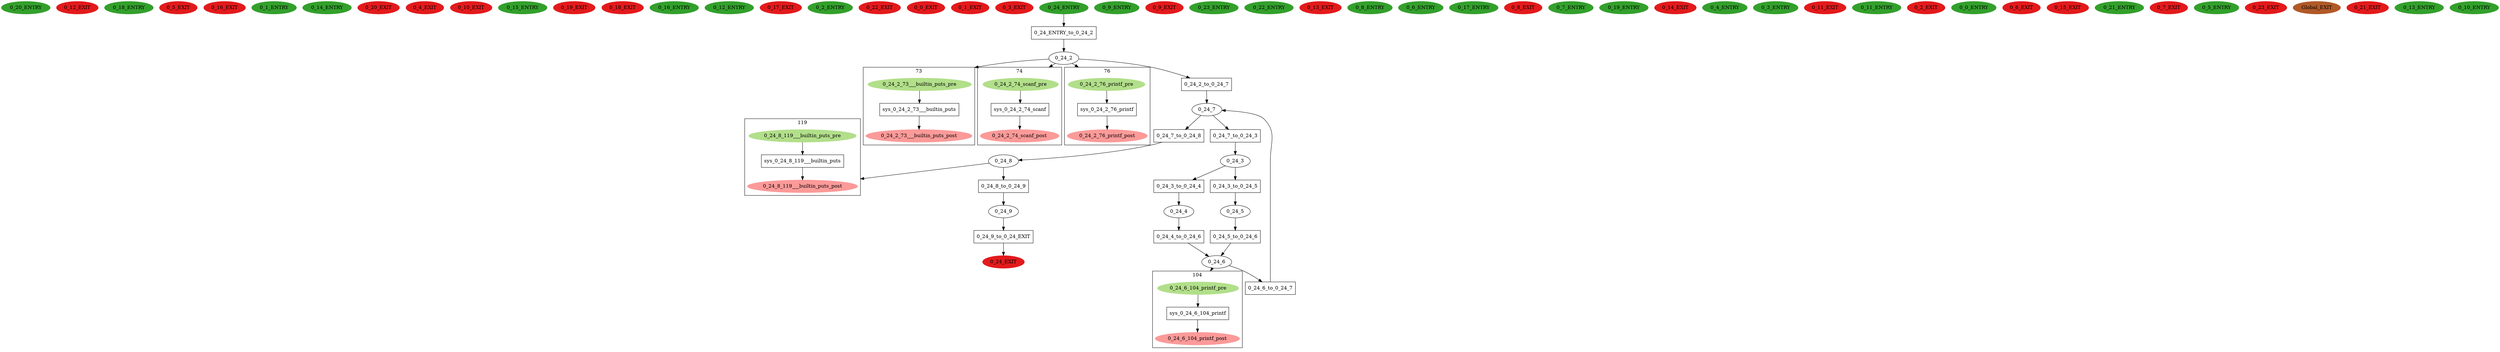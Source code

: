 digraph model { 
compound=true; 
node  [style="filled", colorscheme="paired12"];  "0_20_ENTRY" [shape=ellipse, color=4, style=filled];
  "0_12_EXIT" [shape=ellipse, color=6, style=filled];
  "0_18_ENTRY" [shape=ellipse, color=4, style=filled];
  "0_5_EXIT" [shape=ellipse, color=6, style=filled];
  "0_16_EXIT" [shape=ellipse, color=6, style=filled];
  "0_1_ENTRY" [shape=ellipse, color=4, style=filled];
  "0_14_ENTRY" [shape=ellipse, color=4, style=filled];
  "0_20_EXIT" [shape=ellipse, color=6, style=filled];
  "0_4_EXIT" [shape=ellipse, color=6, style=filled];
  "0_10_EXIT" [shape=ellipse, color=6, style=filled];
  "0_15_ENTRY" [shape=ellipse, color=4, style=filled];
  "0_19_EXIT" [shape=ellipse, color=6, style=filled];
  "0_18_EXIT" [shape=ellipse, color=6, style=filled];
  "0_16_ENTRY" [shape=ellipse, color=4, style=filled];
  "0_12_ENTRY" [shape=ellipse, color=4, style=filled];
  "0_17_EXIT" [shape=ellipse, color=6, style=filled];
  "0_2_ENTRY" [shape=ellipse, color=4, style=filled];
  "0_22_EXIT" [shape=ellipse, color=6, style=filled];
  "0_0_EXIT" [shape=ellipse, color=6, style=filled];
  "0_1_EXIT" [shape=ellipse, color=6, style=filled];
  "0_3_EXIT" [shape=ellipse, color=6, style=filled];
  "0_24_9" [shape=ellipse, style=""];
  "0_24_8" [shape=ellipse, style=""];
subgraph "cluster_0_24_8_119" { 
label="119"  "0_24_8_119___builtin_puts_post" [shape=ellipse, style=""];
  "0_24_8_119___builtin_puts_pre" [shape=ellipse, style=""];
  "sys_0_24_8_119___builtin_puts" [shape=box, style=""];
  "sys_0_24_8_119___builtin_puts" [label="sys_0_24_8_119___builtin_puts\n"];
  "sys_0_24_8_119___builtin_puts" -> "0_24_8_119___builtin_puts_post" [label="", arrowhead="normal"];
  "0_24_8_119___builtin_puts_pre" -> "sys_0_24_8_119___builtin_puts" [label="", arrowhead="normal"];
}
  "0_24_8" -> "0_24_8_119___builtin_puts_post" [lhead="cluster_0_24_8_119"];
  "0_24_8_119___builtin_puts_pre" [color=3, style=filled];
  "0_24_8_119___builtin_puts_post" [color=5, style=filled];
  "0_24_EXIT" [shape=ellipse, color=6, style=filled];
  "0_24_7" [shape=ellipse, style=""];
  "0_9_ENTRY" [shape=ellipse, color=4, style=filled];
  "0_24_6" [shape=ellipse, style=""];
subgraph "cluster_0_24_6_104" { 
label="104"  "0_24_6_104_printf_pre" [shape=ellipse, style=""];
  "0_24_6_104_printf_post" [shape=ellipse, style=""];
  "sys_0_24_6_104_printf" [shape=box, style=""];
  "sys_0_24_6_104_printf" [label="sys_0_24_6_104_printf\n"];
  "sys_0_24_6_104_printf" -> "0_24_6_104_printf_post" [label="", arrowhead="normal"];
  "0_24_6_104_printf_pre" -> "sys_0_24_6_104_printf" [label="", arrowhead="normal"];
}
  "0_24_6" -> "0_24_6_104_printf_pre" [lhead="cluster_0_24_6_104"];
  "0_24_6_104_printf_pre" [color=3, style=filled];
  "0_24_6_104_printf_post" [color=5, style=filled];
  "0_24_5" [shape=ellipse, style=""];
  "0_24_4" [shape=ellipse, style=""];
  "0_9_EXIT" [shape=ellipse, color=6, style=filled];
  "0_24_3" [shape=ellipse, style=""];
  "0_23_ENTRY" [shape=ellipse, color=4, style=filled];
  "0_22_ENTRY" [shape=ellipse, color=4, style=filled];
  "0_24_2" [shape=ellipse, style=""];
subgraph "cluster_0_24_2_73" { 
label="73"  "0_24_2_73___builtin_puts_pre" [shape=ellipse, style=""];
  "0_24_2_73___builtin_puts_post" [shape=ellipse, style=""];
  "sys_0_24_2_73___builtin_puts" [shape=box, style=""];
  "sys_0_24_2_73___builtin_puts" [label="sys_0_24_2_73___builtin_puts\n"];
  "0_24_2_73___builtin_puts_pre" -> "sys_0_24_2_73___builtin_puts" [label="", arrowhead="normal"];
  "sys_0_24_2_73___builtin_puts" -> "0_24_2_73___builtin_puts_post" [label="", arrowhead="normal"];
}
  "0_24_2" -> "0_24_2_73___builtin_puts_pre" [lhead="cluster_0_24_2_73"];
  "0_24_2_73___builtin_puts_pre" [color=3, style=filled];
  "0_24_2_73___builtin_puts_post" [color=5, style=filled];
subgraph "cluster_0_24_2_74" { 
label="74"  "0_24_2_74_scanf_pre" [shape=ellipse, style=""];
  "0_24_2_74_scanf_post" [shape=ellipse, style=""];
  "sys_0_24_2_74_scanf" [shape=box, style=""];
  "sys_0_24_2_74_scanf" [label="sys_0_24_2_74_scanf\n"];
  "0_24_2_74_scanf_pre" -> "sys_0_24_2_74_scanf" [label="", arrowhead="normal"];
  "sys_0_24_2_74_scanf" -> "0_24_2_74_scanf_post" [label="", arrowhead="normal"];
}
  "0_24_2" -> "0_24_2_74_scanf_pre" [lhead="cluster_0_24_2_74"];
  "0_24_2_74_scanf_pre" [color=3, style=filled];
  "0_24_2_74_scanf_post" [color=5, style=filled];
subgraph "cluster_0_24_2_76" { 
label="76"  "0_24_2_76_printf_pre" [shape=ellipse, style=""];
  "0_24_2_76_printf_post" [shape=ellipse, style=""];
  "sys_0_24_2_76_printf" [shape=box, style=""];
  "sys_0_24_2_76_printf" [label="sys_0_24_2_76_printf\n"];
  "sys_0_24_2_76_printf" -> "0_24_2_76_printf_post" [label="", arrowhead="normal"];
  "0_24_2_76_printf_pre" -> "sys_0_24_2_76_printf" [label="", arrowhead="normal"];
}
  "0_24_2" -> "0_24_2_76_printf_pre" [lhead="cluster_0_24_2_76"];
  "0_24_2_76_printf_pre" [color=3, style=filled];
  "0_24_2_76_printf_post" [color=5, style=filled];
  "0_13_EXIT" [shape=ellipse, color=6, style=filled];
  "0_8_ENTRY" [shape=ellipse, color=4, style=filled];
  "0_6_ENTRY" [shape=ellipse, color=4, style=filled];
  "0_17_ENTRY" [shape=ellipse, color=4, style=filled];
  "0_8_EXIT" [shape=ellipse, color=6, style=filled];
  "0_7_ENTRY" [shape=ellipse, color=4, style=filled];
  "0_19_ENTRY" [shape=ellipse, color=4, style=filled];
  "0_14_EXIT" [shape=ellipse, color=6, style=filled];
  "0_4_ENTRY" [shape=ellipse, color=4, style=filled];
  "0_24_ENTRY" [shape=ellipse, color=4, style=filled];
  "0_3_ENTRY" [shape=ellipse, color=4, style=filled];
  "0_11_EXIT" [shape=ellipse, color=6, style=filled];
  "0_11_ENTRY" [shape=ellipse, color=4, style=filled];
  "0_2_EXIT" [shape=ellipse, color=6, style=filled];
  "0_0_ENTRY" [shape=ellipse, color=4, style=filled];
  "0_6_EXIT" [shape=ellipse, color=6, style=filled];
  "0_15_EXIT" [shape=ellipse, color=6, style=filled];
  "0_21_ENTRY" [shape=ellipse, color=4, style=filled];
  "0_7_EXIT" [shape=ellipse, color=6, style=filled];
  "0_5_ENTRY" [shape=ellipse, color=4, style=filled];
  "0_23_EXIT" [shape=ellipse, color=6, style=filled];
  "Global_EXIT" [shape=ellipse, color=12, style=filled];
  "0_21_EXIT" [shape=ellipse, color=6, style=filled];
  "0_13_ENTRY" [shape=ellipse, color=4, style=filled];
  "0_10_ENTRY" [shape=ellipse, color=4, style=filled];
  "0_24_6_to_0_24_7" [shape=box, style=""];
  "0_24_6_to_0_24_7" [label="0_24_6_to_0_24_7\n"];
  "0_24_3_to_0_24_4" [shape=box, style=""];
  "0_24_3_to_0_24_4" [label="0_24_3_to_0_24_4\n"];
  "0_24_ENTRY_to_0_24_2" [shape=box, style=""];
  "0_24_ENTRY_to_0_24_2" [label="0_24_ENTRY_to_0_24_2\n"];
  "0_24_4_to_0_24_6" [shape=box, style=""];
  "0_24_4_to_0_24_6" [label="0_24_4_to_0_24_6\n"];
  "0_24_3_to_0_24_5" [shape=box, style=""];
  "0_24_3_to_0_24_5" [label="0_24_3_to_0_24_5\n"];
  "0_24_7_to_0_24_8" [shape=box, style=""];
  "0_24_7_to_0_24_8" [label="0_24_7_to_0_24_8\n"];
  "0_24_9_to_0_24_EXIT" [shape=box, style=""];
  "0_24_9_to_0_24_EXIT" [label="0_24_9_to_0_24_EXIT\n"];
  "0_24_2_to_0_24_7" [shape=box, style=""];
  "0_24_2_to_0_24_7" [label="0_24_2_to_0_24_7\n"];
  "0_24_5_to_0_24_6" [shape=box, style=""];
  "0_24_5_to_0_24_6" [label="0_24_5_to_0_24_6\n"];
  "0_24_7_to_0_24_3" [shape=box, style=""];
  "0_24_7_to_0_24_3" [label="0_24_7_to_0_24_3\n"];
  "0_24_8_to_0_24_9" [shape=box, style=""];
  "0_24_8_to_0_24_9" [label="0_24_8_to_0_24_9\n"];
  "0_24_4_to_0_24_6" -> "0_24_6" [label="", arrowhead="normal"];
  "0_24_2" -> "0_24_2_to_0_24_7" [label="", arrowhead="normal"];
  "0_24_3_to_0_24_5" -> "0_24_5" [label="", arrowhead="normal"];
  "0_24_3_to_0_24_4" -> "0_24_4" [label="", arrowhead="normal"];
  "0_24_6_to_0_24_7" -> "0_24_7" [label="", arrowhead="normal"];
  "0_24_ENTRY" -> "0_24_ENTRY_to_0_24_2" [label="", arrowhead="normal"];
  "0_24_6" -> "0_24_6_to_0_24_7" [label="", arrowhead="normal"];
  "0_24_7_to_0_24_8" -> "0_24_8" [label="", arrowhead="normal"];
  "0_24_8_to_0_24_9" -> "0_24_9" [label="", arrowhead="normal"];
  "0_24_7" -> "0_24_7_to_0_24_8" [label="", arrowhead="normal"];
  "0_24_4" -> "0_24_4_to_0_24_6" [label="", arrowhead="normal"];
  "0_24_9_to_0_24_EXIT" -> "0_24_EXIT" [label="", arrowhead="normal"];
  "0_24_3" -> "0_24_3_to_0_24_4" [label="", arrowhead="normal"];
  "0_24_3" -> "0_24_3_to_0_24_5" [label="", arrowhead="normal"];
  "0_24_8" -> "0_24_8_to_0_24_9" [label="", arrowhead="normal"];
  "0_24_ENTRY_to_0_24_2" -> "0_24_2" [label="", arrowhead="normal"];
  "0_24_5" -> "0_24_5_to_0_24_6" [label="", arrowhead="normal"];
  "0_24_7_to_0_24_3" -> "0_24_3" [label="", arrowhead="normal"];
  "0_24_5_to_0_24_6" -> "0_24_6" [label="", arrowhead="normal"];
  "0_24_2_to_0_24_7" -> "0_24_7" [label="", arrowhead="normal"];
  "0_24_9" -> "0_24_9_to_0_24_EXIT" [label="", arrowhead="normal"];
  "0_24_7" -> "0_24_7_to_0_24_3" [label="", arrowhead="normal"];
}
